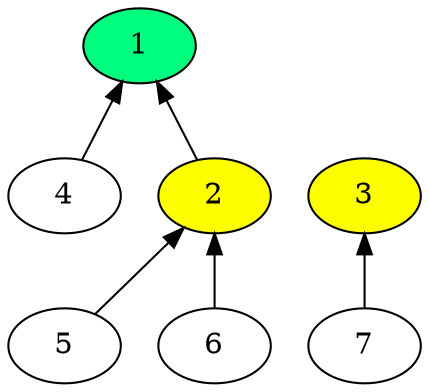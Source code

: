 digraph time_source_tree {
  rankdir="BT";
  "2" -> "1";
  "4" -> "1";
  "5" -> "2";
  "6" -> "2";
  "7" -> "3";
  "1" [fillcolor="yellow" style="filled"];
  "2" [fillcolor="yellow" style="filled"];
  "3" [fillcolor="yellow" style="filled"];
  "1" [rank="source" fillcolor="#00FF7F" style="filled"];
}
